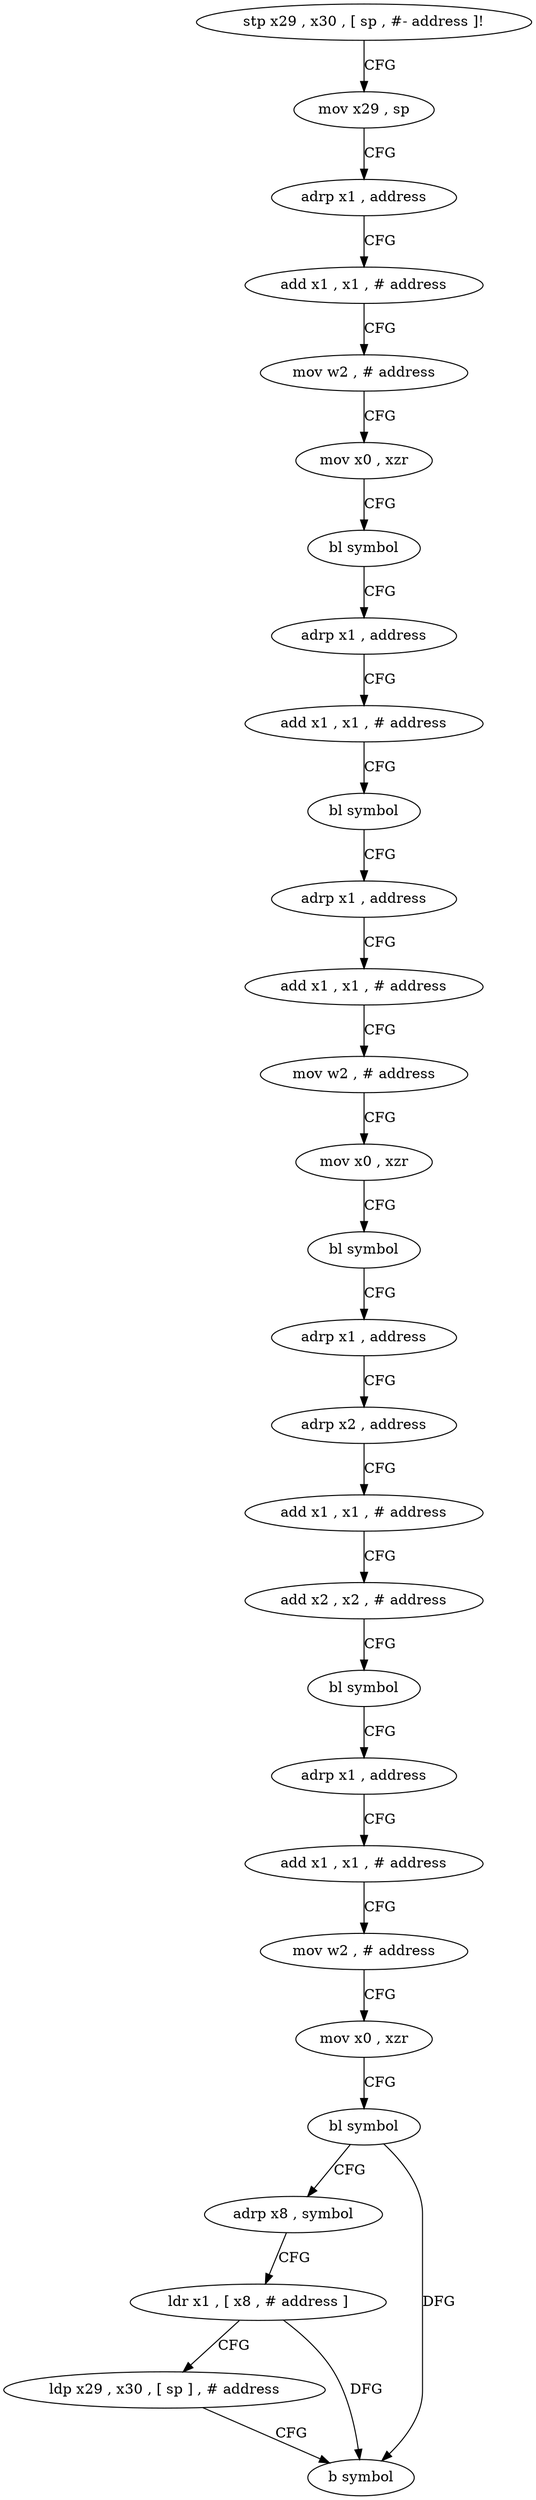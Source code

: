 digraph "func" {
"4213880" [label = "stp x29 , x30 , [ sp , #- address ]!" ]
"4213884" [label = "mov x29 , sp" ]
"4213888" [label = "adrp x1 , address" ]
"4213892" [label = "add x1 , x1 , # address" ]
"4213896" [label = "mov w2 , # address" ]
"4213900" [label = "mov x0 , xzr" ]
"4213904" [label = "bl symbol" ]
"4213908" [label = "adrp x1 , address" ]
"4213912" [label = "add x1 , x1 , # address" ]
"4213916" [label = "bl symbol" ]
"4213920" [label = "adrp x1 , address" ]
"4213924" [label = "add x1 , x1 , # address" ]
"4213928" [label = "mov w2 , # address" ]
"4213932" [label = "mov x0 , xzr" ]
"4213936" [label = "bl symbol" ]
"4213940" [label = "adrp x1 , address" ]
"4213944" [label = "adrp x2 , address" ]
"4213948" [label = "add x1 , x1 , # address" ]
"4213952" [label = "add x2 , x2 , # address" ]
"4213956" [label = "bl symbol" ]
"4213960" [label = "adrp x1 , address" ]
"4213964" [label = "add x1 , x1 , # address" ]
"4213968" [label = "mov w2 , # address" ]
"4213972" [label = "mov x0 , xzr" ]
"4213976" [label = "bl symbol" ]
"4213980" [label = "adrp x8 , symbol" ]
"4213984" [label = "ldr x1 , [ x8 , # address ]" ]
"4213988" [label = "ldp x29 , x30 , [ sp ] , # address" ]
"4213992" [label = "b symbol" ]
"4213880" -> "4213884" [ label = "CFG" ]
"4213884" -> "4213888" [ label = "CFG" ]
"4213888" -> "4213892" [ label = "CFG" ]
"4213892" -> "4213896" [ label = "CFG" ]
"4213896" -> "4213900" [ label = "CFG" ]
"4213900" -> "4213904" [ label = "CFG" ]
"4213904" -> "4213908" [ label = "CFG" ]
"4213908" -> "4213912" [ label = "CFG" ]
"4213912" -> "4213916" [ label = "CFG" ]
"4213916" -> "4213920" [ label = "CFG" ]
"4213920" -> "4213924" [ label = "CFG" ]
"4213924" -> "4213928" [ label = "CFG" ]
"4213928" -> "4213932" [ label = "CFG" ]
"4213932" -> "4213936" [ label = "CFG" ]
"4213936" -> "4213940" [ label = "CFG" ]
"4213940" -> "4213944" [ label = "CFG" ]
"4213944" -> "4213948" [ label = "CFG" ]
"4213948" -> "4213952" [ label = "CFG" ]
"4213952" -> "4213956" [ label = "CFG" ]
"4213956" -> "4213960" [ label = "CFG" ]
"4213960" -> "4213964" [ label = "CFG" ]
"4213964" -> "4213968" [ label = "CFG" ]
"4213968" -> "4213972" [ label = "CFG" ]
"4213972" -> "4213976" [ label = "CFG" ]
"4213976" -> "4213980" [ label = "CFG" ]
"4213976" -> "4213992" [ label = "DFG" ]
"4213980" -> "4213984" [ label = "CFG" ]
"4213984" -> "4213988" [ label = "CFG" ]
"4213984" -> "4213992" [ label = "DFG" ]
"4213988" -> "4213992" [ label = "CFG" ]
}
